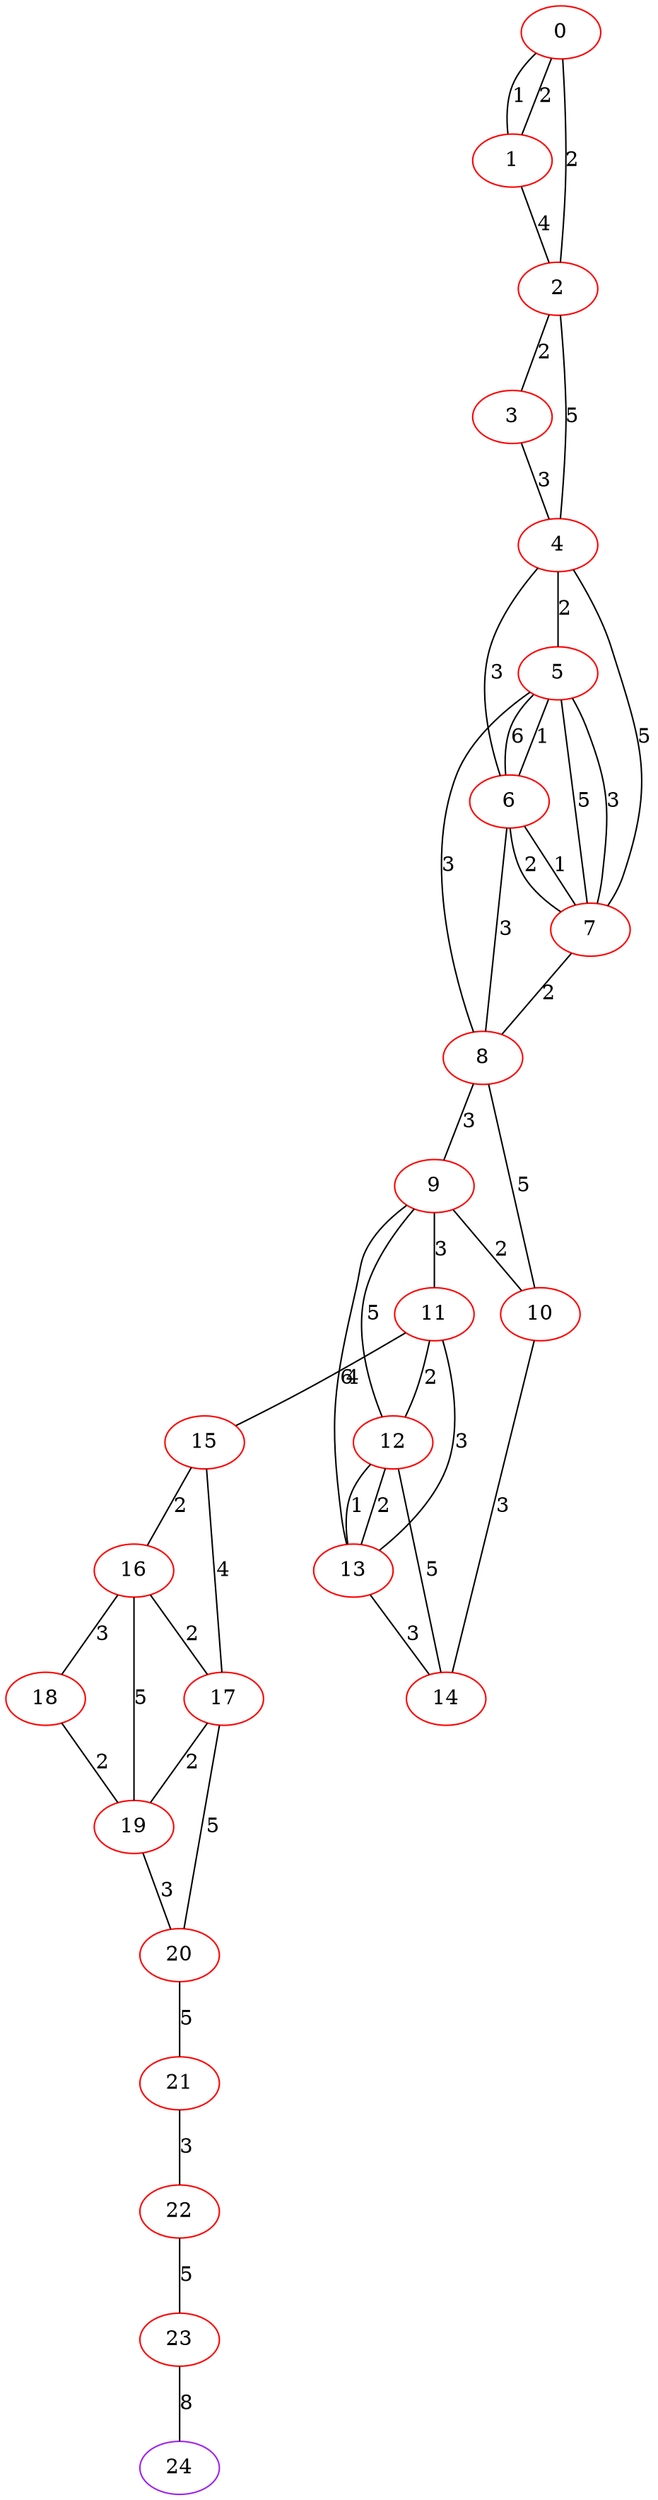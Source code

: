 graph "" {
0 [color=red, weight=1];
1 [color=red, weight=1];
2 [color=red, weight=1];
3 [color=red, weight=1];
4 [color=red, weight=1];
5 [color=red, weight=1];
6 [color=red, weight=1];
7 [color=red, weight=1];
8 [color=red, weight=1];
9 [color=red, weight=1];
10 [color=red, weight=1];
11 [color=red, weight=1];
12 [color=red, weight=1];
13 [color=red, weight=1];
14 [color=red, weight=1];
15 [color=red, weight=1];
16 [color=red, weight=1];
17 [color=red, weight=1];
18 [color=red, weight=1];
19 [color=red, weight=1];
20 [color=red, weight=1];
21 [color=red, weight=1];
22 [color=red, weight=1];
23 [color=red, weight=1];
24 [color=purple, weight=4];
0 -- 1  [key=0, label=2];
0 -- 1  [key=1, label=1];
0 -- 2  [key=0, label=2];
1 -- 2  [key=0, label=4];
2 -- 3  [key=0, label=2];
2 -- 4  [key=0, label=5];
3 -- 4  [key=0, label=3];
4 -- 5  [key=0, label=2];
4 -- 6  [key=0, label=3];
4 -- 7  [key=0, label=5];
5 -- 8  [key=0, label=3];
5 -- 6  [key=0, label=6];
5 -- 6  [key=1, label=1];
5 -- 7  [key=0, label=5];
5 -- 7  [key=1, label=3];
6 -- 8  [key=0, label=3];
6 -- 7  [key=0, label=1];
6 -- 7  [key=1, label=2];
7 -- 8  [key=0, label=2];
8 -- 9  [key=0, label=3];
8 -- 10  [key=0, label=5];
9 -- 10  [key=0, label=2];
9 -- 11  [key=0, label=3];
9 -- 12  [key=0, label=5];
9 -- 13  [key=0, label=6];
10 -- 14  [key=0, label=3];
11 -- 12  [key=0, label=2];
11 -- 13  [key=0, label=3];
11 -- 15  [key=0, label=4];
12 -- 13  [key=0, label=2];
12 -- 13  [key=1, label=1];
12 -- 14  [key=0, label=5];
13 -- 14  [key=0, label=3];
15 -- 16  [key=0, label=2];
15 -- 17  [key=0, label=4];
16 -- 17  [key=0, label=2];
16 -- 18  [key=0, label=3];
16 -- 19  [key=0, label=5];
17 -- 19  [key=0, label=2];
17 -- 20  [key=0, label=5];
18 -- 19  [key=0, label=2];
19 -- 20  [key=0, label=3];
20 -- 21  [key=0, label=5];
21 -- 22  [key=0, label=3];
22 -- 23  [key=0, label=5];
23 -- 24  [key=0, label=8];
}
